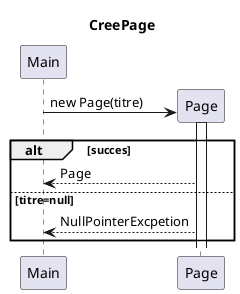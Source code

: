 @startuml

title CreePage

Main -> Page **: new Page(titre)
activate Page
    alt succes
        Page --> Main : Page
    else titre=null
        Page --> Main : NullPointerExcpetion
    end

@enduml
